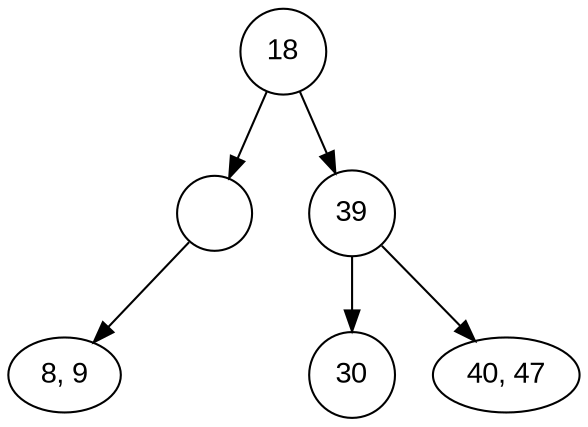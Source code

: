 digraph BST {
  node [fontname="Arial", shape=circle];

	/* 2039 [label="9, 20, 39", shape=oval]; */
	18->null0
	18->39
	89 [label="8, 9", shape=oval];
	null0 [ label=""]
	null1 [ label="", shape=none]
	null0->null1 [style=invis]
	null0->89
	39->30
	4047[label="40, 47", shape=oval]
	39->4047;

}
